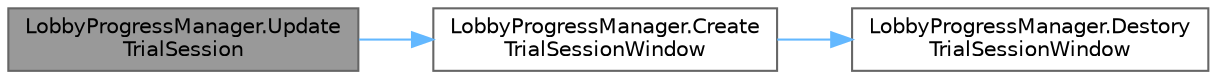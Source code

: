 digraph "LobbyProgressManager.UpdateTrialSession"
{
 // LATEX_PDF_SIZE
  bgcolor="transparent";
  edge [fontname=Helvetica,fontsize=10,labelfontname=Helvetica,labelfontsize=10];
  node [fontname=Helvetica,fontsize=10,shape=box,height=0.2,width=0.4];
  rankdir="LR";
  Node1 [id="Node000001",label="LobbyProgressManager.Update\lTrialSession",height=0.2,width=0.4,color="gray40", fillcolor="grey60", style="filled", fontcolor="black",tooltip=" "];
  Node1 -> Node2 [id="edge3_Node000001_Node000002",color="steelblue1",style="solid",tooltip=" "];
  Node2 [id="Node000002",label="LobbyProgressManager.Create\lTrialSessionWindow",height=0.2,width=0.4,color="grey40", fillcolor="white", style="filled",URL="$class_lobby_progress_manager.html#a2f4c71892f079deb2ee9ebafb67e2a4f",tooltip=" "];
  Node2 -> Node3 [id="edge4_Node000002_Node000003",color="steelblue1",style="solid",tooltip=" "];
  Node3 [id="Node000003",label="LobbyProgressManager.Destory\lTrialSessionWindow",height=0.2,width=0.4,color="grey40", fillcolor="white", style="filled",URL="$class_lobby_progress_manager.html#a3da139cfe10fd61d70d930b6d4f8f58c",tooltip=" "];
}
